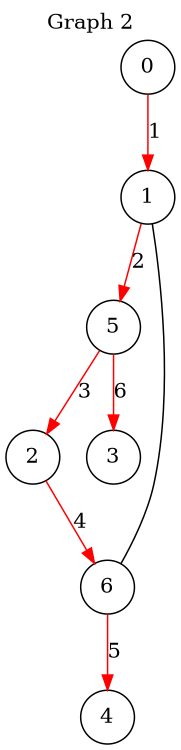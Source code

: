 digraph graph2 {
    rankdir=TB;
    size="8,5"
    layout="dot"
    node [shape = circle];
    labelloc="t"
    label= "Graph 2"
    0 -> 1 [color = red, label = 1];
    1 -> 5 [color = red, label = 2];
    5 -> 2 [color = red, label = 3];
    5 -> 3 [color = red, label = 6];
    2 -> 6 [color = red, label = 4];
    1 -> 6 [arrowhead=none];
    6 -> 4 [color = red, label = 5];
}